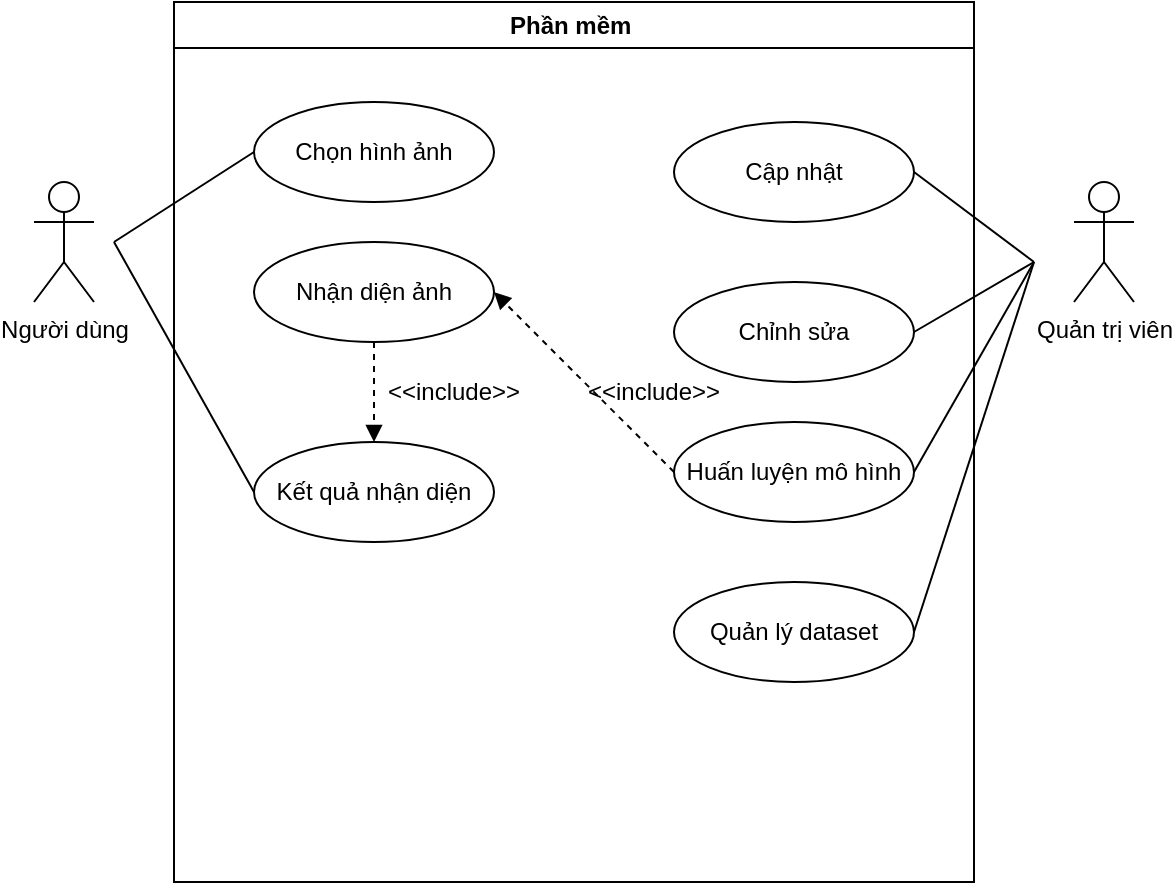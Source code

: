 <mxfile version="27.1.3">
  <diagram name="Page-1" id="amP1yffAcudwAEjUBTru">
    <mxGraphModel dx="1034" dy="604" grid="1" gridSize="10" guides="1" tooltips="1" connect="1" arrows="1" fold="1" page="1" pageScale="1" pageWidth="850" pageHeight="1100" math="0" shadow="0">
      <root>
        <mxCell id="0" />
        <mxCell id="1" parent="0" />
        <mxCell id="KNfR1toDVQ-TMS3GXkil-1" value="Người dùng" style="shape=umlActor;verticalLabelPosition=bottom;verticalAlign=top;html=1;outlineConnect=0;" vertex="1" parent="1">
          <mxGeometry x="140" y="220" width="30" height="60" as="geometry" />
        </mxCell>
        <mxCell id="KNfR1toDVQ-TMS3GXkil-2" value="Phần mềm&amp;nbsp;" style="swimlane;whiteSpace=wrap;html=1;" vertex="1" parent="1">
          <mxGeometry x="210" y="130" width="400" height="440" as="geometry" />
        </mxCell>
        <mxCell id="KNfR1toDVQ-TMS3GXkil-4" value="Chọn hình ảnh" style="ellipse;whiteSpace=wrap;html=1;" vertex="1" parent="KNfR1toDVQ-TMS3GXkil-2">
          <mxGeometry x="40" y="50" width="120" height="50" as="geometry" />
        </mxCell>
        <mxCell id="KNfR1toDVQ-TMS3GXkil-5" value="Nhận diện ảnh" style="ellipse;whiteSpace=wrap;html=1;" vertex="1" parent="KNfR1toDVQ-TMS3GXkil-2">
          <mxGeometry x="40" y="120" width="120" height="50" as="geometry" />
        </mxCell>
        <mxCell id="KNfR1toDVQ-TMS3GXkil-6" value="Kết quả nhận diện" style="ellipse;whiteSpace=wrap;html=1;" vertex="1" parent="KNfR1toDVQ-TMS3GXkil-2">
          <mxGeometry x="40" y="220" width="120" height="50" as="geometry" />
        </mxCell>
        <mxCell id="KNfR1toDVQ-TMS3GXkil-7" value="Huấn luyện mô hình" style="ellipse;whiteSpace=wrap;html=1;" vertex="1" parent="KNfR1toDVQ-TMS3GXkil-2">
          <mxGeometry x="250" y="210" width="120" height="50" as="geometry" />
        </mxCell>
        <mxCell id="KNfR1toDVQ-TMS3GXkil-9" value="Cập nhật" style="ellipse;whiteSpace=wrap;html=1;" vertex="1" parent="KNfR1toDVQ-TMS3GXkil-2">
          <mxGeometry x="250" y="60" width="120" height="50" as="geometry" />
        </mxCell>
        <mxCell id="KNfR1toDVQ-TMS3GXkil-10" value="Chỉnh sửa" style="ellipse;whiteSpace=wrap;html=1;" vertex="1" parent="KNfR1toDVQ-TMS3GXkil-2">
          <mxGeometry x="250" y="140" width="120" height="50" as="geometry" />
        </mxCell>
        <mxCell id="KNfR1toDVQ-TMS3GXkil-17" value="" style="endArrow=block;html=1;rounded=0;entryX=1;entryY=0.5;entryDx=0;entryDy=0;exitX=0;exitY=0.5;exitDx=0;exitDy=0;endFill=1;dashed=1;" edge="1" parent="KNfR1toDVQ-TMS3GXkil-2" source="KNfR1toDVQ-TMS3GXkil-7" target="KNfR1toDVQ-TMS3GXkil-5">
          <mxGeometry width="50" height="50" relative="1" as="geometry">
            <mxPoint x="180" y="250" as="sourcePoint" />
            <mxPoint x="230" y="200" as="targetPoint" />
          </mxGeometry>
        </mxCell>
        <mxCell id="KNfR1toDVQ-TMS3GXkil-18" value="&amp;lt;&amp;lt;include&amp;gt;&amp;gt;" style="text;html=1;align=center;verticalAlign=middle;whiteSpace=wrap;rounded=0;" vertex="1" parent="KNfR1toDVQ-TMS3GXkil-2">
          <mxGeometry x="210" y="180" width="60" height="30" as="geometry" />
        </mxCell>
        <mxCell id="KNfR1toDVQ-TMS3GXkil-19" value="" style="endArrow=block;html=1;rounded=0;entryX=0.5;entryY=0;entryDx=0;entryDy=0;exitX=0.5;exitY=1;exitDx=0;exitDy=0;endFill=1;dashed=1;" edge="1" parent="KNfR1toDVQ-TMS3GXkil-2" source="KNfR1toDVQ-TMS3GXkil-5" target="KNfR1toDVQ-TMS3GXkil-6">
          <mxGeometry width="50" height="50" relative="1" as="geometry">
            <mxPoint x="290" y="370" as="sourcePoint" />
            <mxPoint x="200" y="280" as="targetPoint" />
          </mxGeometry>
        </mxCell>
        <mxCell id="KNfR1toDVQ-TMS3GXkil-20" value="&amp;lt;&amp;lt;include&amp;gt;&amp;gt;" style="text;html=1;align=center;verticalAlign=middle;whiteSpace=wrap;rounded=0;" vertex="1" parent="KNfR1toDVQ-TMS3GXkil-2">
          <mxGeometry x="110" y="180" width="60" height="30" as="geometry" />
        </mxCell>
        <mxCell id="KNfR1toDVQ-TMS3GXkil-21" value="Quản lý dataset" style="ellipse;whiteSpace=wrap;html=1;" vertex="1" parent="KNfR1toDVQ-TMS3GXkil-2">
          <mxGeometry x="250" y="290" width="120" height="50" as="geometry" />
        </mxCell>
        <mxCell id="KNfR1toDVQ-TMS3GXkil-3" value="Quản trị viên" style="shape=umlActor;verticalLabelPosition=bottom;verticalAlign=top;html=1;outlineConnect=0;" vertex="1" parent="1">
          <mxGeometry x="660" y="220" width="30" height="60" as="geometry" />
        </mxCell>
        <mxCell id="KNfR1toDVQ-TMS3GXkil-11" value="" style="endArrow=none;html=1;rounded=0;entryX=0;entryY=0.5;entryDx=0;entryDy=0;" edge="1" parent="1" target="KNfR1toDVQ-TMS3GXkil-4">
          <mxGeometry width="50" height="50" relative="1" as="geometry">
            <mxPoint x="180" y="250" as="sourcePoint" />
            <mxPoint x="250" y="220" as="targetPoint" />
          </mxGeometry>
        </mxCell>
        <mxCell id="KNfR1toDVQ-TMS3GXkil-13" value="" style="endArrow=none;html=1;rounded=0;entryX=0;entryY=0.5;entryDx=0;entryDy=0;" edge="1" parent="1" target="KNfR1toDVQ-TMS3GXkil-6">
          <mxGeometry width="50" height="50" relative="1" as="geometry">
            <mxPoint x="180" y="250" as="sourcePoint" />
            <mxPoint x="210" y="320" as="targetPoint" />
          </mxGeometry>
        </mxCell>
        <mxCell id="KNfR1toDVQ-TMS3GXkil-14" value="" style="endArrow=none;html=1;rounded=0;exitX=1;exitY=0.5;exitDx=0;exitDy=0;" edge="1" parent="1" source="KNfR1toDVQ-TMS3GXkil-7">
          <mxGeometry width="50" height="50" relative="1" as="geometry">
            <mxPoint x="610" y="380" as="sourcePoint" />
            <mxPoint x="640" y="260" as="targetPoint" />
          </mxGeometry>
        </mxCell>
        <mxCell id="KNfR1toDVQ-TMS3GXkil-15" value="" style="endArrow=none;html=1;rounded=0;exitX=1;exitY=0.5;exitDx=0;exitDy=0;" edge="1" parent="1" source="KNfR1toDVQ-TMS3GXkil-10">
          <mxGeometry width="50" height="50" relative="1" as="geometry">
            <mxPoint x="630" y="390" as="sourcePoint" />
            <mxPoint x="640" y="260" as="targetPoint" />
          </mxGeometry>
        </mxCell>
        <mxCell id="KNfR1toDVQ-TMS3GXkil-16" value="" style="endArrow=none;html=1;rounded=0;exitX=1;exitY=0.5;exitDx=0;exitDy=0;" edge="1" parent="1" source="KNfR1toDVQ-TMS3GXkil-9">
          <mxGeometry width="50" height="50" relative="1" as="geometry">
            <mxPoint x="670" y="350" as="sourcePoint" />
            <mxPoint x="640" y="260" as="targetPoint" />
          </mxGeometry>
        </mxCell>
        <mxCell id="KNfR1toDVQ-TMS3GXkil-22" value="" style="endArrow=none;html=1;rounded=0;exitX=1;exitY=0.5;exitDx=0;exitDy=0;" edge="1" parent="1" source="KNfR1toDVQ-TMS3GXkil-21">
          <mxGeometry width="50" height="50" relative="1" as="geometry">
            <mxPoint x="400" y="340" as="sourcePoint" />
            <mxPoint x="640" y="260" as="targetPoint" />
          </mxGeometry>
        </mxCell>
      </root>
    </mxGraphModel>
  </diagram>
</mxfile>
